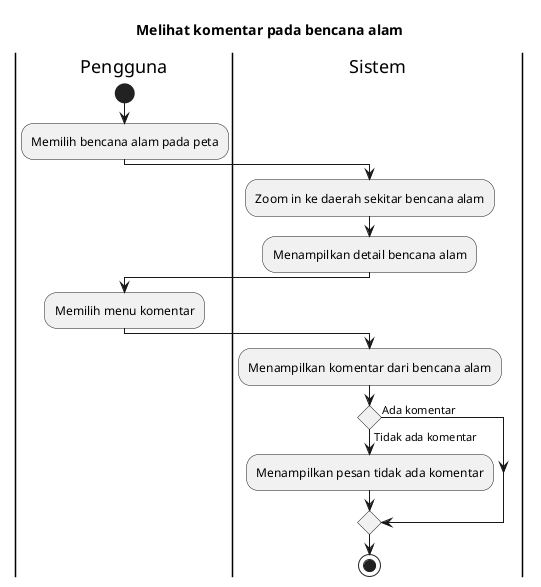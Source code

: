 @startuml UC-MAP-009 - Melihat komentar pada bencana alam

title Melihat komentar pada bencana alam
 
|Pengguna|
start
:Memilih bencana alam pada peta;

|Sistem|
:Zoom in ke daerah sekitar bencana alam;
:Menampilkan detail bencana alam;

|Pengguna|
:Memilih menu komentar;

|Sistem|
:Menampilkan komentar dari bencana alam;

if () then (Tidak ada komentar)
  :Menampilkan pesan tidak ada komentar;
else (Ada komentar)
endif

stop

@enduml